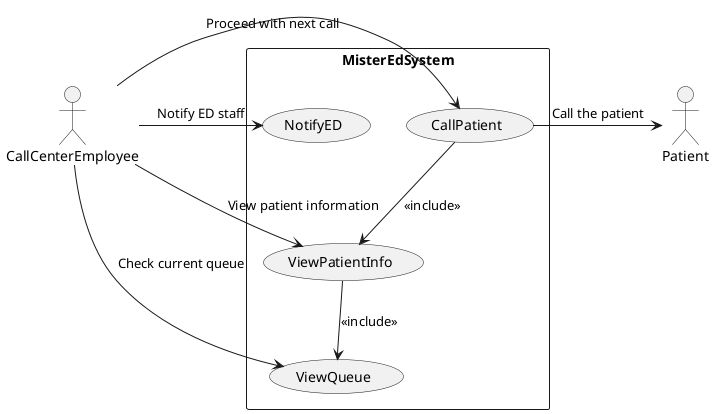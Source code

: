 @startuml
actor CallCenterEmployee
actor Patient

rectangle MisterEdSystem {

    usecase ViewQueue
    usecase CallPatient
    usecase ViewPatientInfo
    usecase NotifyED

}


CallCenterEmployee -> ViewQueue : "Check current queue"
CallCenterEmployee -> ViewPatientInfo: "View patient information"
CallCenterEmployee -> CallPatient : "Proceed with next call"
CallCenterEmployee -> NotifyED : "Notify ED staff"



ViewPatientInfo --> ViewQueue : <<include>>
CallPatient --> ViewPatientInfo: <<include>>

CallPatient -> Patient: Call the patient

@enduml
